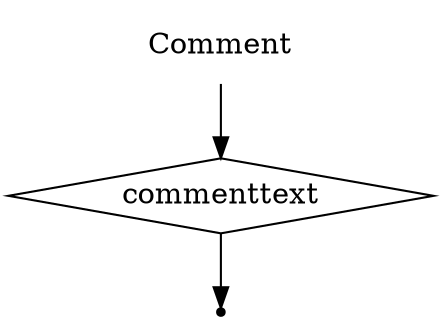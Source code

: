 digraph Comment {
  start [label="Comment" shape=plaintext];
  A [label="commenttext" shape=diamond];
  end [label="" shape=point];
  start -> A;
  A -> end;
}